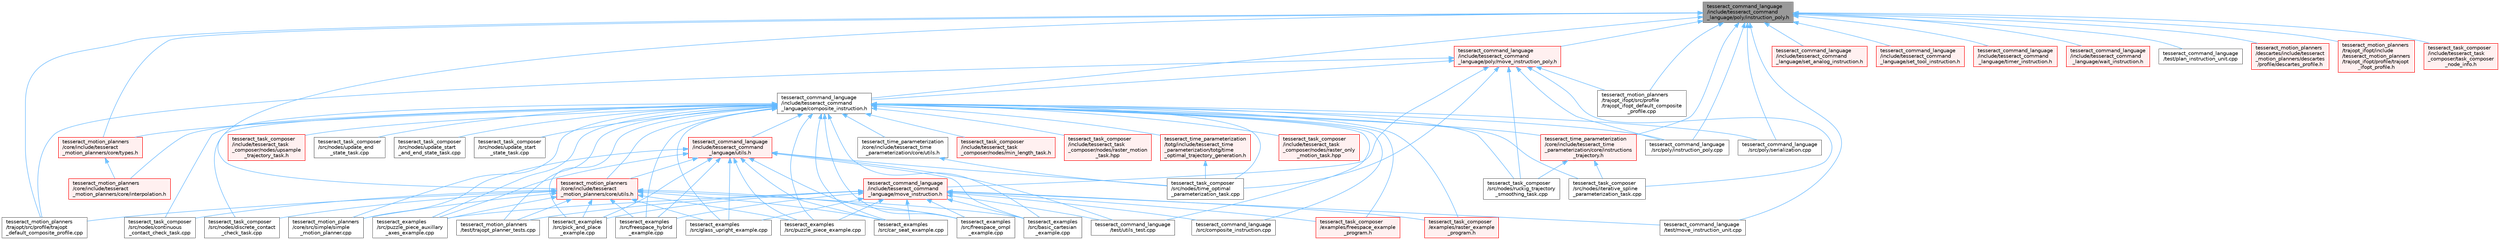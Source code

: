 digraph "tesseract_command_language/include/tesseract_command_language/poly/instruction_poly.h"
{
 // LATEX_PDF_SIZE
  bgcolor="transparent";
  edge [fontname=Helvetica,fontsize=10,labelfontname=Helvetica,labelfontsize=10];
  node [fontname=Helvetica,fontsize=10,shape=box,height=0.2,width=0.4];
  Node1 [label="tesseract_command_language\l/include/tesseract_command\l_language/poly/instruction_poly.h",height=0.2,width=0.4,color="gray40", fillcolor="grey60", style="filled", fontcolor="black",tooltip=" "];
  Node1 -> Node2 [dir="back",color="steelblue1",style="solid"];
  Node2 [label="tesseract_command_language\l/include/tesseract_command\l_language/composite_instruction.h",height=0.2,width=0.4,color="grey40", fillcolor="white", style="filled",URL="$d5/df7/composite__instruction_8h.html",tooltip=" "];
  Node2 -> Node3 [dir="back",color="steelblue1",style="solid"];
  Node3 [label="tesseract_command_language\l/include/tesseract_command\l_language/utils.h",height=0.2,width=0.4,color="red", fillcolor="#FFF0F0", style="filled",URL="$d6/d75/tesseract__command__language_2include_2tesseract__command__language_2utils_8h.html",tooltip=" "];
  Node3 -> Node7 [dir="back",color="steelblue1",style="solid"];
  Node7 [label="tesseract_command_language\l/test/utils_test.cpp",height=0.2,width=0.4,color="grey40", fillcolor="white", style="filled",URL="$d8/df6/tesseract__command__language_2test_2utils__test_8cpp.html",tooltip=" "];
  Node3 -> Node8 [dir="back",color="steelblue1",style="solid"];
  Node8 [label="tesseract_examples\l/src/basic_cartesian\l_example.cpp",height=0.2,width=0.4,color="grey40", fillcolor="white", style="filled",URL="$da/d69/basic__cartesian__example_8cpp.html",tooltip=" "];
  Node3 -> Node9 [dir="back",color="steelblue1",style="solid"];
  Node9 [label="tesseract_examples\l/src/car_seat_example.cpp",height=0.2,width=0.4,color="grey40", fillcolor="white", style="filled",URL="$d0/d87/car__seat__example_8cpp.html",tooltip="Car seat example implementation."];
  Node3 -> Node10 [dir="back",color="steelblue1",style="solid"];
  Node10 [label="tesseract_examples\l/src/freespace_hybrid\l_example.cpp",height=0.2,width=0.4,color="grey40", fillcolor="white", style="filled",URL="$d1/dda/freespace__hybrid__example_8cpp.html",tooltip=" "];
  Node3 -> Node11 [dir="back",color="steelblue1",style="solid"];
  Node11 [label="tesseract_examples\l/src/freespace_ompl\l_example.cpp",height=0.2,width=0.4,color="grey40", fillcolor="white", style="filled",URL="$d1/d33/freespace__ompl__example_8cpp.html",tooltip="An example of a feespace motion planning with OMPL."];
  Node3 -> Node12 [dir="back",color="steelblue1",style="solid"];
  Node12 [label="tesseract_examples\l/src/glass_upright_example.cpp",height=0.2,width=0.4,color="grey40", fillcolor="white", style="filled",URL="$dc/da1/glass__upright__example_8cpp.html",tooltip="Glass upright example implementation."];
  Node3 -> Node13 [dir="back",color="steelblue1",style="solid"];
  Node13 [label="tesseract_examples\l/src/pick_and_place\l_example.cpp",height=0.2,width=0.4,color="grey40", fillcolor="white", style="filled",URL="$d9/d6a/pick__and__place__example_8cpp.html",tooltip="Pick and place implementation."];
  Node3 -> Node14 [dir="back",color="steelblue1",style="solid"];
  Node14 [label="tesseract_examples\l/src/puzzle_piece_auxillary\l_axes_example.cpp",height=0.2,width=0.4,color="grey40", fillcolor="white", style="filled",URL="$d3/d7e/puzzle__piece__auxillary__axes__example_8cpp.html",tooltip="Puzzle piece auxillary axes implementation."];
  Node3 -> Node15 [dir="back",color="steelblue1",style="solid"];
  Node15 [label="tesseract_examples\l/src/puzzle_piece_example.cpp",height=0.2,width=0.4,color="grey40", fillcolor="white", style="filled",URL="$dd/d8f/puzzle__piece__example_8cpp.html",tooltip="Puzzle piece example implementation."];
  Node3 -> Node16 [dir="back",color="steelblue1",style="solid"];
  Node16 [label="tesseract_motion_planners\l/core/include/tesseract\l_motion_planners/core/utils.h",height=0.2,width=0.4,color="red", fillcolor="#FFF0F0", style="filled",URL="$d9/d8b/tesseract__motion__planners_2core_2include_2tesseract__motion__planners_2core_2utils_8h.html",tooltip="Planner utility functions."];
  Node16 -> Node8 [dir="back",color="steelblue1",style="solid"];
  Node16 -> Node9 [dir="back",color="steelblue1",style="solid"];
  Node16 -> Node10 [dir="back",color="steelblue1",style="solid"];
  Node16 -> Node11 [dir="back",color="steelblue1",style="solid"];
  Node16 -> Node12 [dir="back",color="steelblue1",style="solid"];
  Node16 -> Node13 [dir="back",color="steelblue1",style="solid"];
  Node16 -> Node14 [dir="back",color="steelblue1",style="solid"];
  Node16 -> Node15 [dir="back",color="steelblue1",style="solid"];
  Node16 -> Node30 [dir="back",color="steelblue1",style="solid"];
  Node30 [label="tesseract_motion_planners\l/core/src/simple/simple\l_motion_planner.cpp",height=0.2,width=0.4,color="grey40", fillcolor="white", style="filled",URL="$dc/d28/simple__motion__planner_8cpp.html",tooltip="The simple planner is meant to be a tool for assigning values to the seed. The planner simply loops o..."];
  Node16 -> Node23 [dir="back",color="steelblue1",style="solid"];
  Node23 [label="tesseract_motion_planners\l/test/trajopt_planner_tests.cpp",height=0.2,width=0.4,color="grey40", fillcolor="white", style="filled",URL="$db/d0c/trajopt__planner__tests_8cpp.html",tooltip=" "];
  Node16 -> Node35 [dir="back",color="steelblue1",style="solid"];
  Node35 [label="tesseract_motion_planners\l/trajopt/src/profile/trajopt\l_default_composite_profile.cpp",height=0.2,width=0.4,color="grey40", fillcolor="white", style="filled",URL="$d7/dc1/trajopt__default__composite__profile_8cpp.html",tooltip=" "];
  Node16 -> Node38 [dir="back",color="steelblue1",style="solid"];
  Node38 [label="tesseract_task_composer\l/src/nodes/continuous\l_contact_check_task.cpp",height=0.2,width=0.4,color="grey40", fillcolor="white", style="filled",URL="$d6/da7/continuous__contact__check__task_8cpp.html",tooltip="Continuous collision check trajectory."];
  Node16 -> Node39 [dir="back",color="steelblue1",style="solid"];
  Node39 [label="tesseract_task_composer\l/src/nodes/discrete_contact\l_check_task.cpp",height=0.2,width=0.4,color="grey40", fillcolor="white", style="filled",URL="$df/d36/discrete__contact__check__task_8cpp.html",tooltip="Discrete collision check trajectory."];
  Node3 -> Node30 [dir="back",color="steelblue1",style="solid"];
  Node3 -> Node49 [dir="back",color="steelblue1",style="solid"];
  Node49 [label="tesseract_task_composer\l/src/nodes/time_optimal\l_parameterization_task.cpp",height=0.2,width=0.4,color="grey40", fillcolor="white", style="filled",URL="$d4/df4/time__optimal__parameterization__task_8cpp.html",tooltip=" "];
  Node2 -> Node54 [dir="back",color="steelblue1",style="solid"];
  Node54 [label="tesseract_command_language\l/src/composite_instruction.cpp",height=0.2,width=0.4,color="grey40", fillcolor="white", style="filled",URL="$db/d22/composite__instruction_8cpp.html",tooltip=" "];
  Node2 -> Node55 [dir="back",color="steelblue1",style="solid"];
  Node55 [label="tesseract_command_language\l/src/poly/instruction_poly.cpp",height=0.2,width=0.4,color="grey40", fillcolor="white", style="filled",URL="$d5/d10/instruction__poly_8cpp.html",tooltip=" "];
  Node2 -> Node56 [dir="back",color="steelblue1",style="solid"];
  Node56 [label="tesseract_command_language\l/src/poly/serialization.cpp",height=0.2,width=0.4,color="grey40", fillcolor="white", style="filled",URL="$d6/d5a/serialization_8cpp.html",tooltip=" "];
  Node2 -> Node7 [dir="back",color="steelblue1",style="solid"];
  Node2 -> Node8 [dir="back",color="steelblue1",style="solid"];
  Node2 -> Node9 [dir="back",color="steelblue1",style="solid"];
  Node2 -> Node10 [dir="back",color="steelblue1",style="solid"];
  Node2 -> Node11 [dir="back",color="steelblue1",style="solid"];
  Node2 -> Node12 [dir="back",color="steelblue1",style="solid"];
  Node2 -> Node13 [dir="back",color="steelblue1",style="solid"];
  Node2 -> Node14 [dir="back",color="steelblue1",style="solid"];
  Node2 -> Node15 [dir="back",color="steelblue1",style="solid"];
  Node2 -> Node57 [dir="back",color="steelblue1",style="solid"];
  Node57 [label="tesseract_motion_planners\l/core/include/tesseract\l_motion_planners/core/interpolation.h",height=0.2,width=0.4,color="red", fillcolor="#FFF0F0", style="filled",URL="$d3/d08/interpolation_8h.html",tooltip="Provides interpolation utils."];
  Node2 -> Node58 [dir="back",color="steelblue1",style="solid"];
  Node58 [label="tesseract_motion_planners\l/core/include/tesseract\l_motion_planners/core/types.h",height=0.2,width=0.4,color="red", fillcolor="#FFF0F0", style="filled",URL="$d1/d6d/tesseract__motion__planners_2core_2include_2tesseract__motion__planners_2core_2types_8h.html",tooltip=" "];
  Node58 -> Node57 [dir="back",color="steelblue1",style="solid"];
  Node2 -> Node16 [dir="back",color="steelblue1",style="solid"];
  Node2 -> Node30 [dir="back",color="steelblue1",style="solid"];
  Node2 -> Node23 [dir="back",color="steelblue1",style="solid"];
  Node2 -> Node105 [dir="back",color="steelblue1",style="solid"];
  Node105 [label="tesseract_task_composer\l/examples/freespace_example\l_program.h",height=0.2,width=0.4,color="red", fillcolor="#FFF0F0", style="filled",URL="$d2/d98/freespace__example__program_8h.html",tooltip=" "];
  Node2 -> Node107 [dir="back",color="steelblue1",style="solid"];
  Node107 [label="tesseract_task_composer\l/examples/raster_example\l_program.h",height=0.2,width=0.4,color="red", fillcolor="#FFF0F0", style="filled",URL="$db/d2d/raster__example__program_8h.html",tooltip="Example raster paths."];
  Node2 -> Node108 [dir="back",color="steelblue1",style="solid"];
  Node108 [label="tesseract_task_composer\l/include/tesseract_task\l_composer/nodes/min_length_task.h",height=0.2,width=0.4,color="red", fillcolor="#FFF0F0", style="filled",URL="$d3/d6c/min__length__task_8h.html",tooltip="Task for processing the seed so it meets a minimum length. Planners like trajopt need at least 10 sta..."];
  Node2 -> Node110 [dir="back",color="steelblue1",style="solid"];
  Node110 [label="tesseract_task_composer\l/include/tesseract_task\l_composer/nodes/raster_motion\l_task.hpp",height=0.2,width=0.4,color="red", fillcolor="#FFF0F0", style="filled",URL="$d3/db0/raster__motion__task_8hpp.html",tooltip="Raster motion task with transitions."];
  Node2 -> Node123 [dir="back",color="steelblue1",style="solid"];
  Node123 [label="tesseract_task_composer\l/include/tesseract_task\l_composer/nodes/raster_only\l_motion_task.hpp",height=0.2,width=0.4,color="red", fillcolor="#FFF0F0", style="filled",URL="$d8/dfe/raster__only__motion__task_8hpp.html",tooltip=" "];
  Node2 -> Node136 [dir="back",color="steelblue1",style="solid"];
  Node136 [label="tesseract_task_composer\l/include/tesseract_task\l_composer/nodes/upsample\l_trajectory_task.h",height=0.2,width=0.4,color="red", fillcolor="#FFF0F0", style="filled",URL="$d9/d9a/upsample__trajectory__task_8h.html",tooltip=" "];
  Node2 -> Node38 [dir="back",color="steelblue1",style="solid"];
  Node2 -> Node39 [dir="back",color="steelblue1",style="solid"];
  Node2 -> Node98 [dir="back",color="steelblue1",style="solid"];
  Node98 [label="tesseract_task_composer\l/src/nodes/iterative_spline\l_parameterization_task.cpp",height=0.2,width=0.4,color="grey40", fillcolor="white", style="filled",URL="$d8/dfa/iterative__spline__parameterization__task_8cpp.html",tooltip="Perform iterative spline time parameterization."];
  Node2 -> Node99 [dir="back",color="steelblue1",style="solid"];
  Node99 [label="tesseract_task_composer\l/src/nodes/ruckig_trajectory\l_smoothing_task.cpp",height=0.2,width=0.4,color="grey40", fillcolor="white", style="filled",URL="$d6/d36/ruckig__trajectory__smoothing__task_8cpp.html",tooltip=" "];
  Node2 -> Node49 [dir="back",color="steelblue1",style="solid"];
  Node2 -> Node137 [dir="back",color="steelblue1",style="solid"];
  Node137 [label="tesseract_task_composer\l/src/nodes/update_end\l_state_task.cpp",height=0.2,width=0.4,color="grey40", fillcolor="white", style="filled",URL="$d1/d48/update__end__state__task_8cpp.html",tooltip=" "];
  Node2 -> Node138 [dir="back",color="steelblue1",style="solid"];
  Node138 [label="tesseract_task_composer\l/src/nodes/update_start\l_and_end_state_task.cpp",height=0.2,width=0.4,color="grey40", fillcolor="white", style="filled",URL="$d7/d0f/update__start__and__end__state__task_8cpp.html",tooltip=" "];
  Node2 -> Node139 [dir="back",color="steelblue1",style="solid"];
  Node139 [label="tesseract_task_composer\l/src/nodes/update_start\l_state_task.cpp",height=0.2,width=0.4,color="grey40", fillcolor="white", style="filled",URL="$d2/df3/update__start__state__task_8cpp.html",tooltip=" "];
  Node2 -> Node140 [dir="back",color="steelblue1",style="solid"];
  Node140 [label="tesseract_time_parameterization\l/core/include/tesseract_time\l_parameterization/core/instructions\l_trajectory.h",height=0.2,width=0.4,color="red", fillcolor="#FFF0F0", style="filled",URL="$d2/d7a/instructions__trajectory_8h.html",tooltip="Trajectory Container implementation for command language instructions."];
  Node140 -> Node98 [dir="back",color="steelblue1",style="solid"];
  Node140 -> Node99 [dir="back",color="steelblue1",style="solid"];
  Node2 -> Node144 [dir="back",color="steelblue1",style="solid"];
  Node144 [label="tesseract_time_parameterization\l/core/include/tesseract_time\l_parameterization/core/utils.h",height=0.2,width=0.4,color="grey40", fillcolor="white", style="filled",URL="$dd/dd8/tesseract__time__parameterization_2core_2include_2tesseract__time__parameterization_2core_2utils_8h.html",tooltip="Time parameterization utils."];
  Node144 -> Node49 [dir="back",color="steelblue1",style="solid"];
  Node2 -> Node145 [dir="back",color="steelblue1",style="solid"];
  Node145 [label="tesseract_time_parameterization\l/totg/include/tesseract_time\l_parameterization/totg/time\l_optimal_trajectory_generation.h",height=0.2,width=0.4,color="red", fillcolor="#FFF0F0", style="filled",URL="$d6/d54/time__optimal__trajectory__generation_8h.html",tooltip=" "];
  Node145 -> Node49 [dir="back",color="steelblue1",style="solid"];
  Node1 -> Node146 [dir="back",color="steelblue1",style="solid"];
  Node146 [label="tesseract_command_language\l/include/tesseract_command\l_language/poly/move_instruction_poly.h",height=0.2,width=0.4,color="red", fillcolor="#FFF0F0", style="filled",URL="$dc/df1/move__instruction__poly_8h.html",tooltip="The move instruction interface."];
  Node146 -> Node2 [dir="back",color="steelblue1",style="solid"];
  Node146 -> Node147 [dir="back",color="steelblue1",style="solid"];
  Node147 [label="tesseract_command_language\l/include/tesseract_command\l_language/move_instruction.h",height=0.2,width=0.4,color="red", fillcolor="#FFF0F0", style="filled",URL="$da/d74/move__instruction_8h.html",tooltip=" "];
  Node147 -> Node54 [dir="back",color="steelblue1",style="solid"];
  Node147 -> Node149 [dir="back",color="steelblue1",style="solid"];
  Node149 [label="tesseract_command_language\l/test/move_instruction_unit.cpp",height=0.2,width=0.4,color="grey40", fillcolor="white", style="filled",URL="$d8/d1d/move__instruction__unit_8cpp.html",tooltip="Contains unit tests for MoveInstruction."];
  Node147 -> Node7 [dir="back",color="steelblue1",style="solid"];
  Node147 -> Node8 [dir="back",color="steelblue1",style="solid"];
  Node147 -> Node9 [dir="back",color="steelblue1",style="solid"];
  Node147 -> Node10 [dir="back",color="steelblue1",style="solid"];
  Node147 -> Node11 [dir="back",color="steelblue1",style="solid"];
  Node147 -> Node12 [dir="back",color="steelblue1",style="solid"];
  Node147 -> Node13 [dir="back",color="steelblue1",style="solid"];
  Node147 -> Node14 [dir="back",color="steelblue1",style="solid"];
  Node147 -> Node15 [dir="back",color="steelblue1",style="solid"];
  Node147 -> Node23 [dir="back",color="steelblue1",style="solid"];
  Node147 -> Node105 [dir="back",color="steelblue1",style="solid"];
  Node147 -> Node107 [dir="back",color="steelblue1",style="solid"];
  Node146 -> Node55 [dir="back",color="steelblue1",style="solid"];
  Node146 -> Node35 [dir="back",color="steelblue1",style="solid"];
  Node146 -> Node171 [dir="back",color="steelblue1",style="solid"];
  Node171 [label="tesseract_motion_planners\l/trajopt_ifopt/src/profile\l/trajopt_ifopt_default_composite\l_profile.cpp",height=0.2,width=0.4,color="grey40", fillcolor="white", style="filled",URL="$d9/d01/trajopt__ifopt__default__composite__profile_8cpp.html",tooltip=" "];
  Node146 -> Node98 [dir="back",color="steelblue1",style="solid"];
  Node146 -> Node99 [dir="back",color="steelblue1",style="solid"];
  Node146 -> Node49 [dir="back",color="steelblue1",style="solid"];
  Node1 -> Node173 [dir="back",color="steelblue1",style="solid"];
  Node173 [label="tesseract_command_language\l/include/tesseract_command\l_language/set_analog_instruction.h",height=0.2,width=0.4,color="red", fillcolor="#FFF0F0", style="filled",URL="$d7/d85/set__analog__instruction_8h.html",tooltip="Set Analog Instruction."];
  Node1 -> Node176 [dir="back",color="steelblue1",style="solid"];
  Node176 [label="tesseract_command_language\l/include/tesseract_command\l_language/set_tool_instruction.h",height=0.2,width=0.4,color="red", fillcolor="#FFF0F0", style="filled",URL="$d5/d2b/set__tool__instruction_8h.html",tooltip="Set tool ID."];
  Node1 -> Node178 [dir="back",color="steelblue1",style="solid"];
  Node178 [label="tesseract_command_language\l/include/tesseract_command\l_language/timer_instruction.h",height=0.2,width=0.4,color="red", fillcolor="#FFF0F0", style="filled",URL="$d2/d61/timer__instruction_8h.html",tooltip=" "];
  Node1 -> Node180 [dir="back",color="steelblue1",style="solid"];
  Node180 [label="tesseract_command_language\l/include/tesseract_command\l_language/wait_instruction.h",height=0.2,width=0.4,color="red", fillcolor="#FFF0F0", style="filled",URL="$d0/d25/wait__instruction_8h.html",tooltip=" "];
  Node1 -> Node55 [dir="back",color="steelblue1",style="solid"];
  Node1 -> Node56 [dir="back",color="steelblue1",style="solid"];
  Node1 -> Node149 [dir="back",color="steelblue1",style="solid"];
  Node1 -> Node182 [dir="back",color="steelblue1",style="solid"];
  Node182 [label="tesseract_command_language\l/test/plan_instruction_unit.cpp",height=0.2,width=0.4,color="grey40", fillcolor="white", style="filled",URL="$d6/d92/plan__instruction__unit_8cpp.html",tooltip="Contains unit tests for PlanInstruction."];
  Node1 -> Node58 [dir="back",color="steelblue1",style="solid"];
  Node1 -> Node16 [dir="back",color="steelblue1",style="solid"];
  Node1 -> Node183 [dir="back",color="steelblue1",style="solid"];
  Node183 [label="tesseract_motion_planners\l/descartes/include/tesseract\l_motion_planners/descartes\l/profile/descartes_profile.h",height=0.2,width=0.4,color="red", fillcolor="#FFF0F0", style="filled",URL="$dd/db6/descartes__profile_8h.html",tooltip=" "];
  Node1 -> Node35 [dir="back",color="steelblue1",style="solid"];
  Node1 -> Node189 [dir="back",color="steelblue1",style="solid"];
  Node189 [label="tesseract_motion_planners\l/trajopt_ifopt/include\l/tesseract_motion_planners\l/trajopt_ifopt/profile/trajopt\l_ifopt_profile.h",height=0.2,width=0.4,color="red", fillcolor="#FFF0F0", style="filled",URL="$d3/da7/trajopt__ifopt__profile_8h.html",tooltip=" "];
  Node1 -> Node171 [dir="back",color="steelblue1",style="solid"];
  Node1 -> Node192 [dir="back",color="steelblue1",style="solid"];
  Node192 [label="tesseract_task_composer\l/include/tesseract_task\l_composer/task_composer\l_node_info.h",height=0.2,width=0.4,color="red", fillcolor="#FFF0F0", style="filled",URL="$d7/d2c/task__composer__node__info_8h.html",tooltip="Task composer node info."];
  Node1 -> Node140 [dir="back",color="steelblue1",style="solid"];
}
